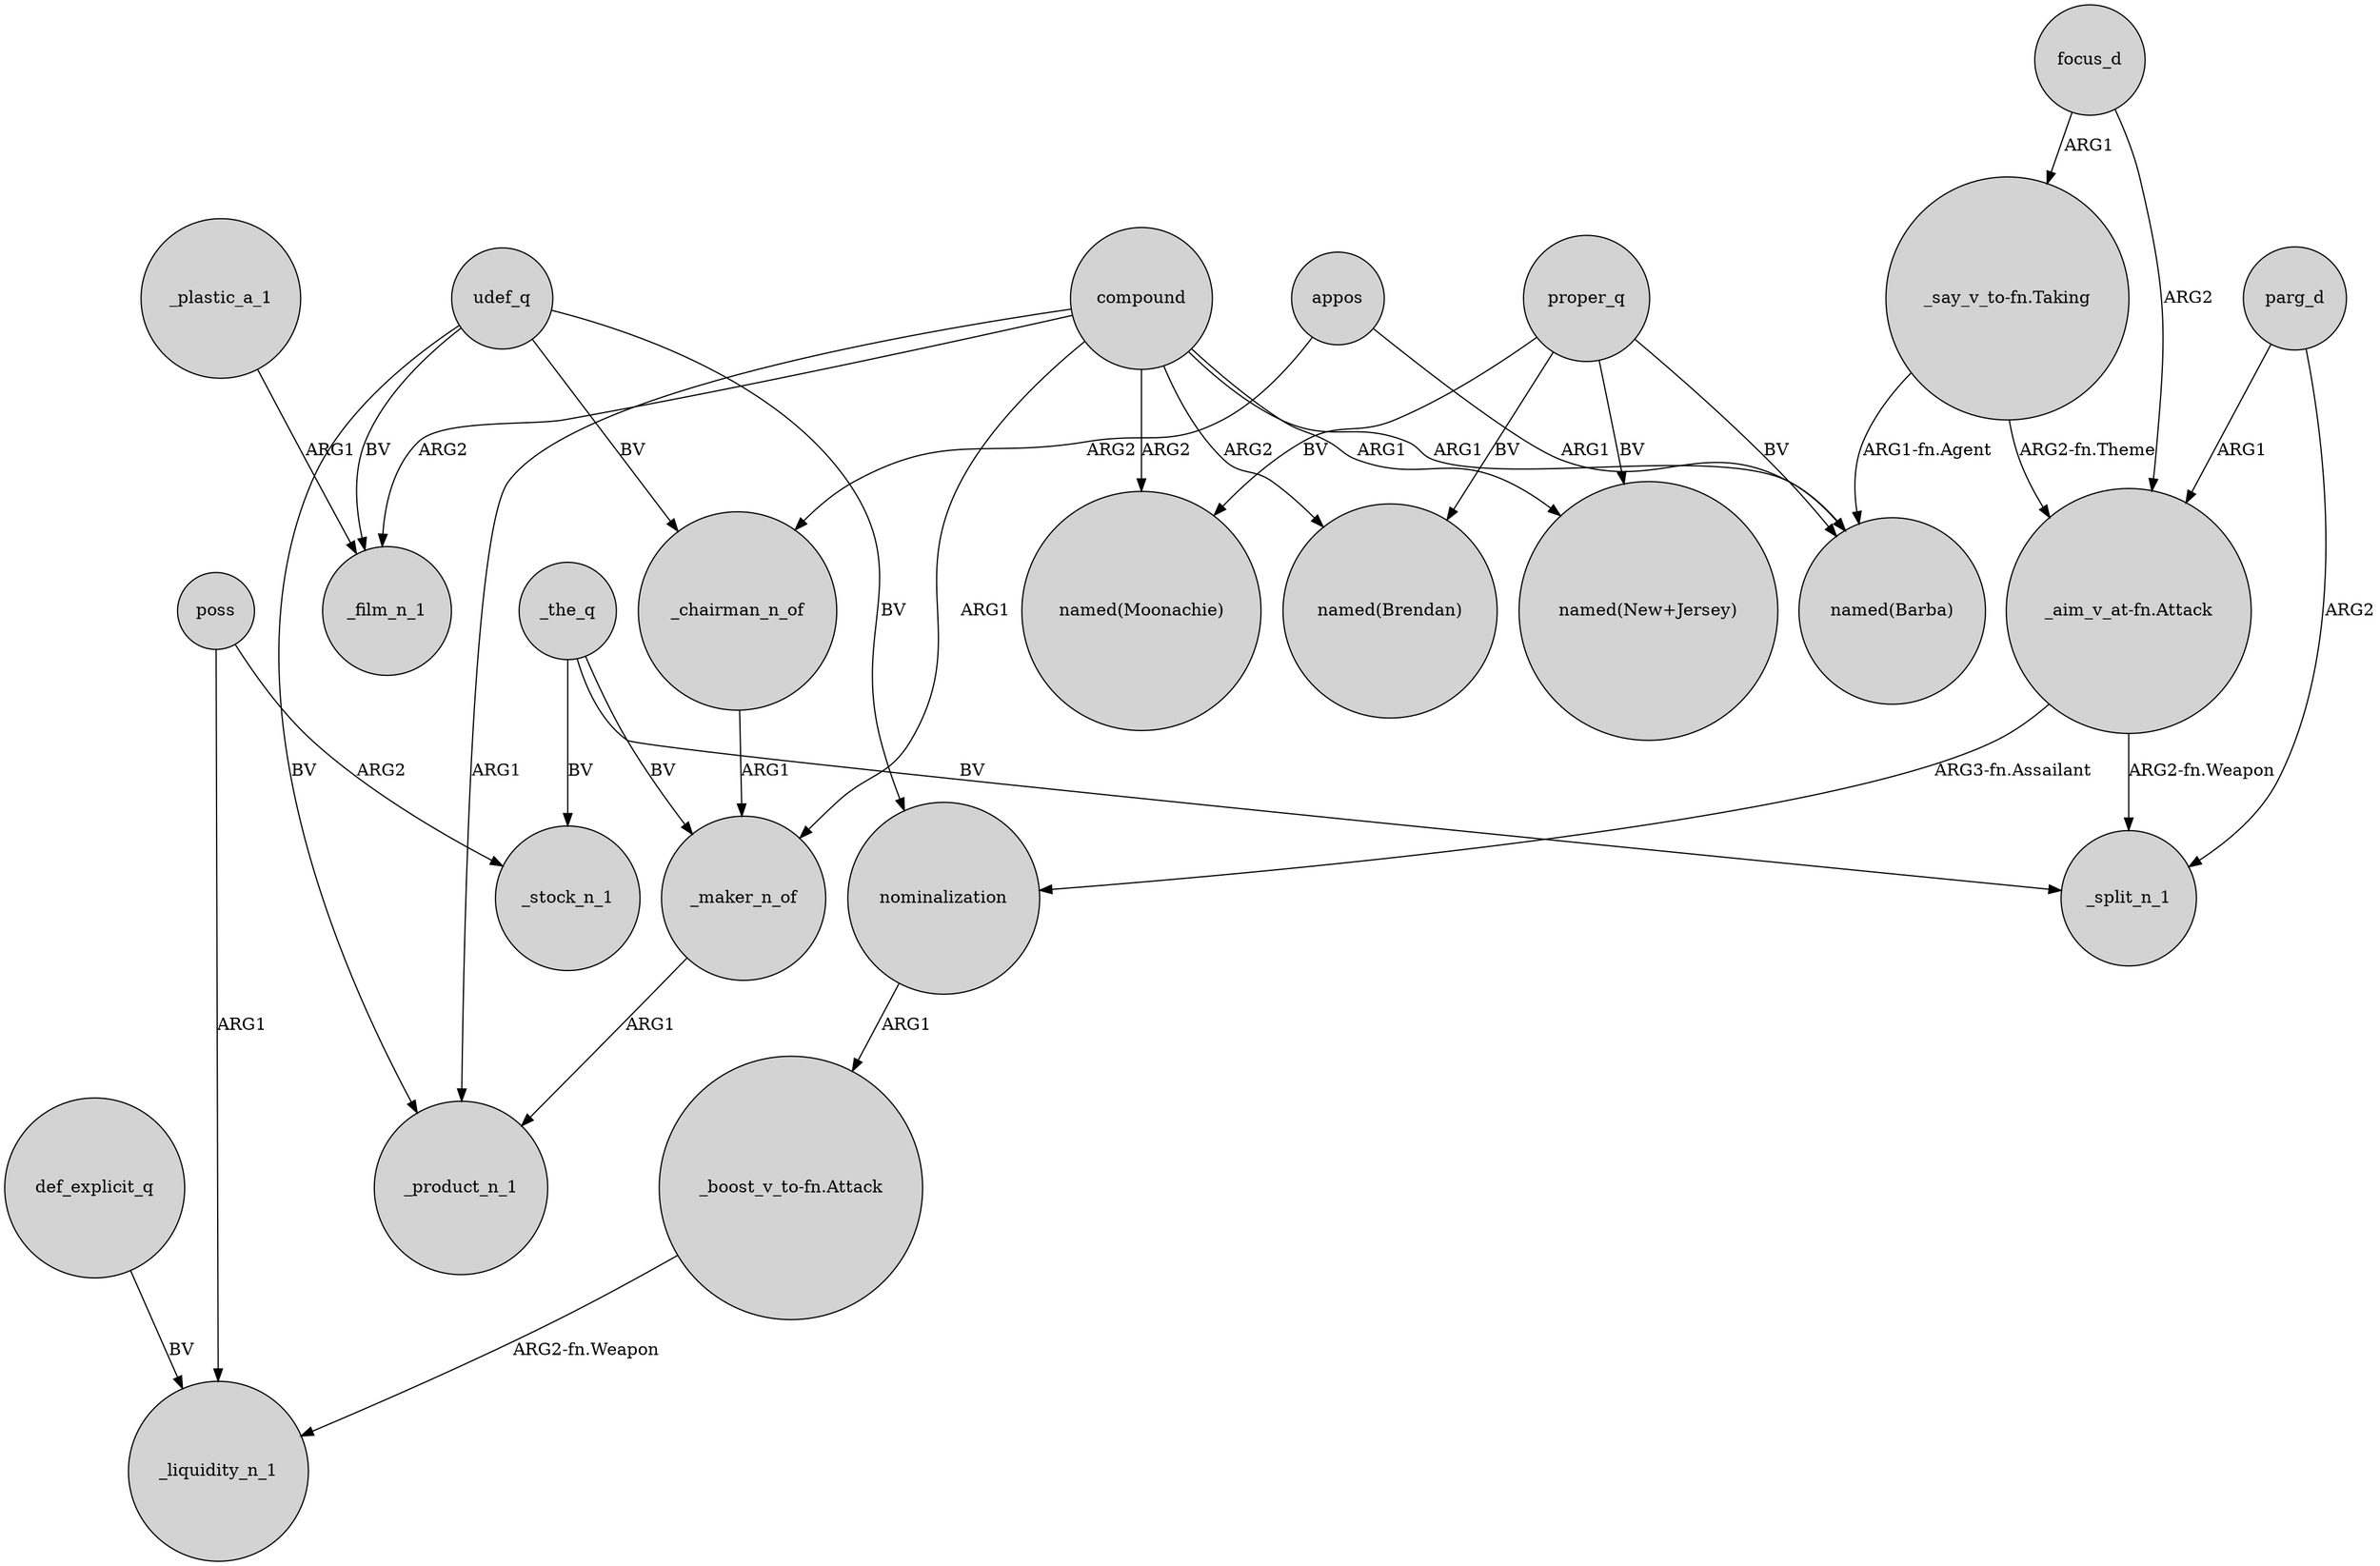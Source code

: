 digraph {
	node [shape=circle style=filled]
	"_boost_v_to-fn.Attack" -> _liquidity_n_1 [label="ARG2-fn.Weapon"]
	proper_q -> "named(New+Jersey)" [label=BV]
	proper_q -> "named(Barba)" [label=BV]
	_plastic_a_1 -> _film_n_1 [label=ARG1]
	focus_d -> "_say_v_to-fn.Taking" [label=ARG1]
	"_aim_v_at-fn.Attack" -> _split_n_1 [label="ARG2-fn.Weapon"]
	nominalization -> "_boost_v_to-fn.Attack" [label=ARG1]
	appos -> "named(Barba)" [label=ARG1]
	udef_q -> _chairman_n_of [label=BV]
	compound -> "named(New+Jersey)" [label=ARG1]
	udef_q -> nominalization [label=BV]
	focus_d -> "_aim_v_at-fn.Attack" [label=ARG2]
	_chairman_n_of -> _maker_n_of [label=ARG1]
	udef_q -> _product_n_1 [label=BV]
	parg_d -> "_aim_v_at-fn.Attack" [label=ARG1]
	compound -> "named(Moonachie)" [label=ARG2]
	_the_q -> _stock_n_1 [label=BV]
	proper_q -> "named(Brendan)" [label=BV]
	compound -> _film_n_1 [label=ARG2]
	compound -> "named(Brendan)" [label=ARG2]
	proper_q -> "named(Moonachie)" [label=BV]
	_the_q -> _split_n_1 [label=BV]
	"_aim_v_at-fn.Attack" -> nominalization [label="ARG3-fn.Assailant"]
	compound -> _maker_n_of [label=ARG1]
	"_say_v_to-fn.Taking" -> "_aim_v_at-fn.Attack" [label="ARG2-fn.Theme"]
	"_say_v_to-fn.Taking" -> "named(Barba)" [label="ARG1-fn.Agent"]
	compound -> "named(Barba)" [label=ARG1]
	def_explicit_q -> _liquidity_n_1 [label=BV]
	appos -> _chairman_n_of [label=ARG2]
	_the_q -> _maker_n_of [label=BV]
	compound -> _product_n_1 [label=ARG1]
	poss -> _stock_n_1 [label=ARG2]
	udef_q -> _film_n_1 [label=BV]
	parg_d -> _split_n_1 [label=ARG2]
	poss -> _liquidity_n_1 [label=ARG1]
	_maker_n_of -> _product_n_1 [label=ARG1]
}
